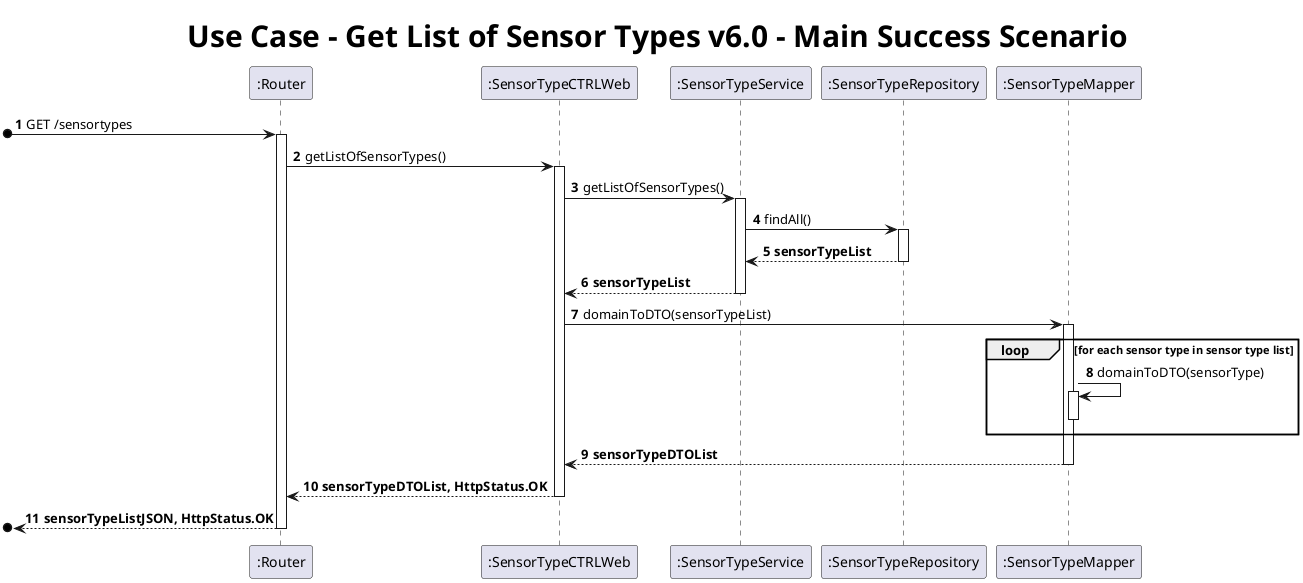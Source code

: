 @startuml

title <size:30> Use Case - Get List of Sensor Types v6.0 - Main Success Scenario
autonumber


participant ":Router" as R
participant ":SensorTypeCTRLWeb" as C
participant ":SensorTypeService" as STS
participant ":SensorTypeRepository" as STR
participant ":SensorTypeMapper" as STM


[o-> R : GET /sensortypes
activate R

R -> C : getListOfSensorTypes()
activate C

C -> STS : getListOfSensorTypes()
activate STS
STS -> STR : findAll()
activate STR
STR --> STS : **sensorTypeList**
deactivate STR
STS --> C : **sensorTypeList**
deactivate STS
C -> STM : domainToDTO(sensorTypeList)
activate STM

loop for each sensor type in sensor type list
STM -> STM : domainToDTO(sensorType)
activate STM
deactivate STM
end loop
STM --> C : **sensorTypeDTOList**
deactivate STM

C --> R : **sensorTypeDTOList, HttpStatus.OK**
deactivate C
[o<-- R : **sensorTypeListJSON, HttpStatus.OK**
deactivate R
@enduml